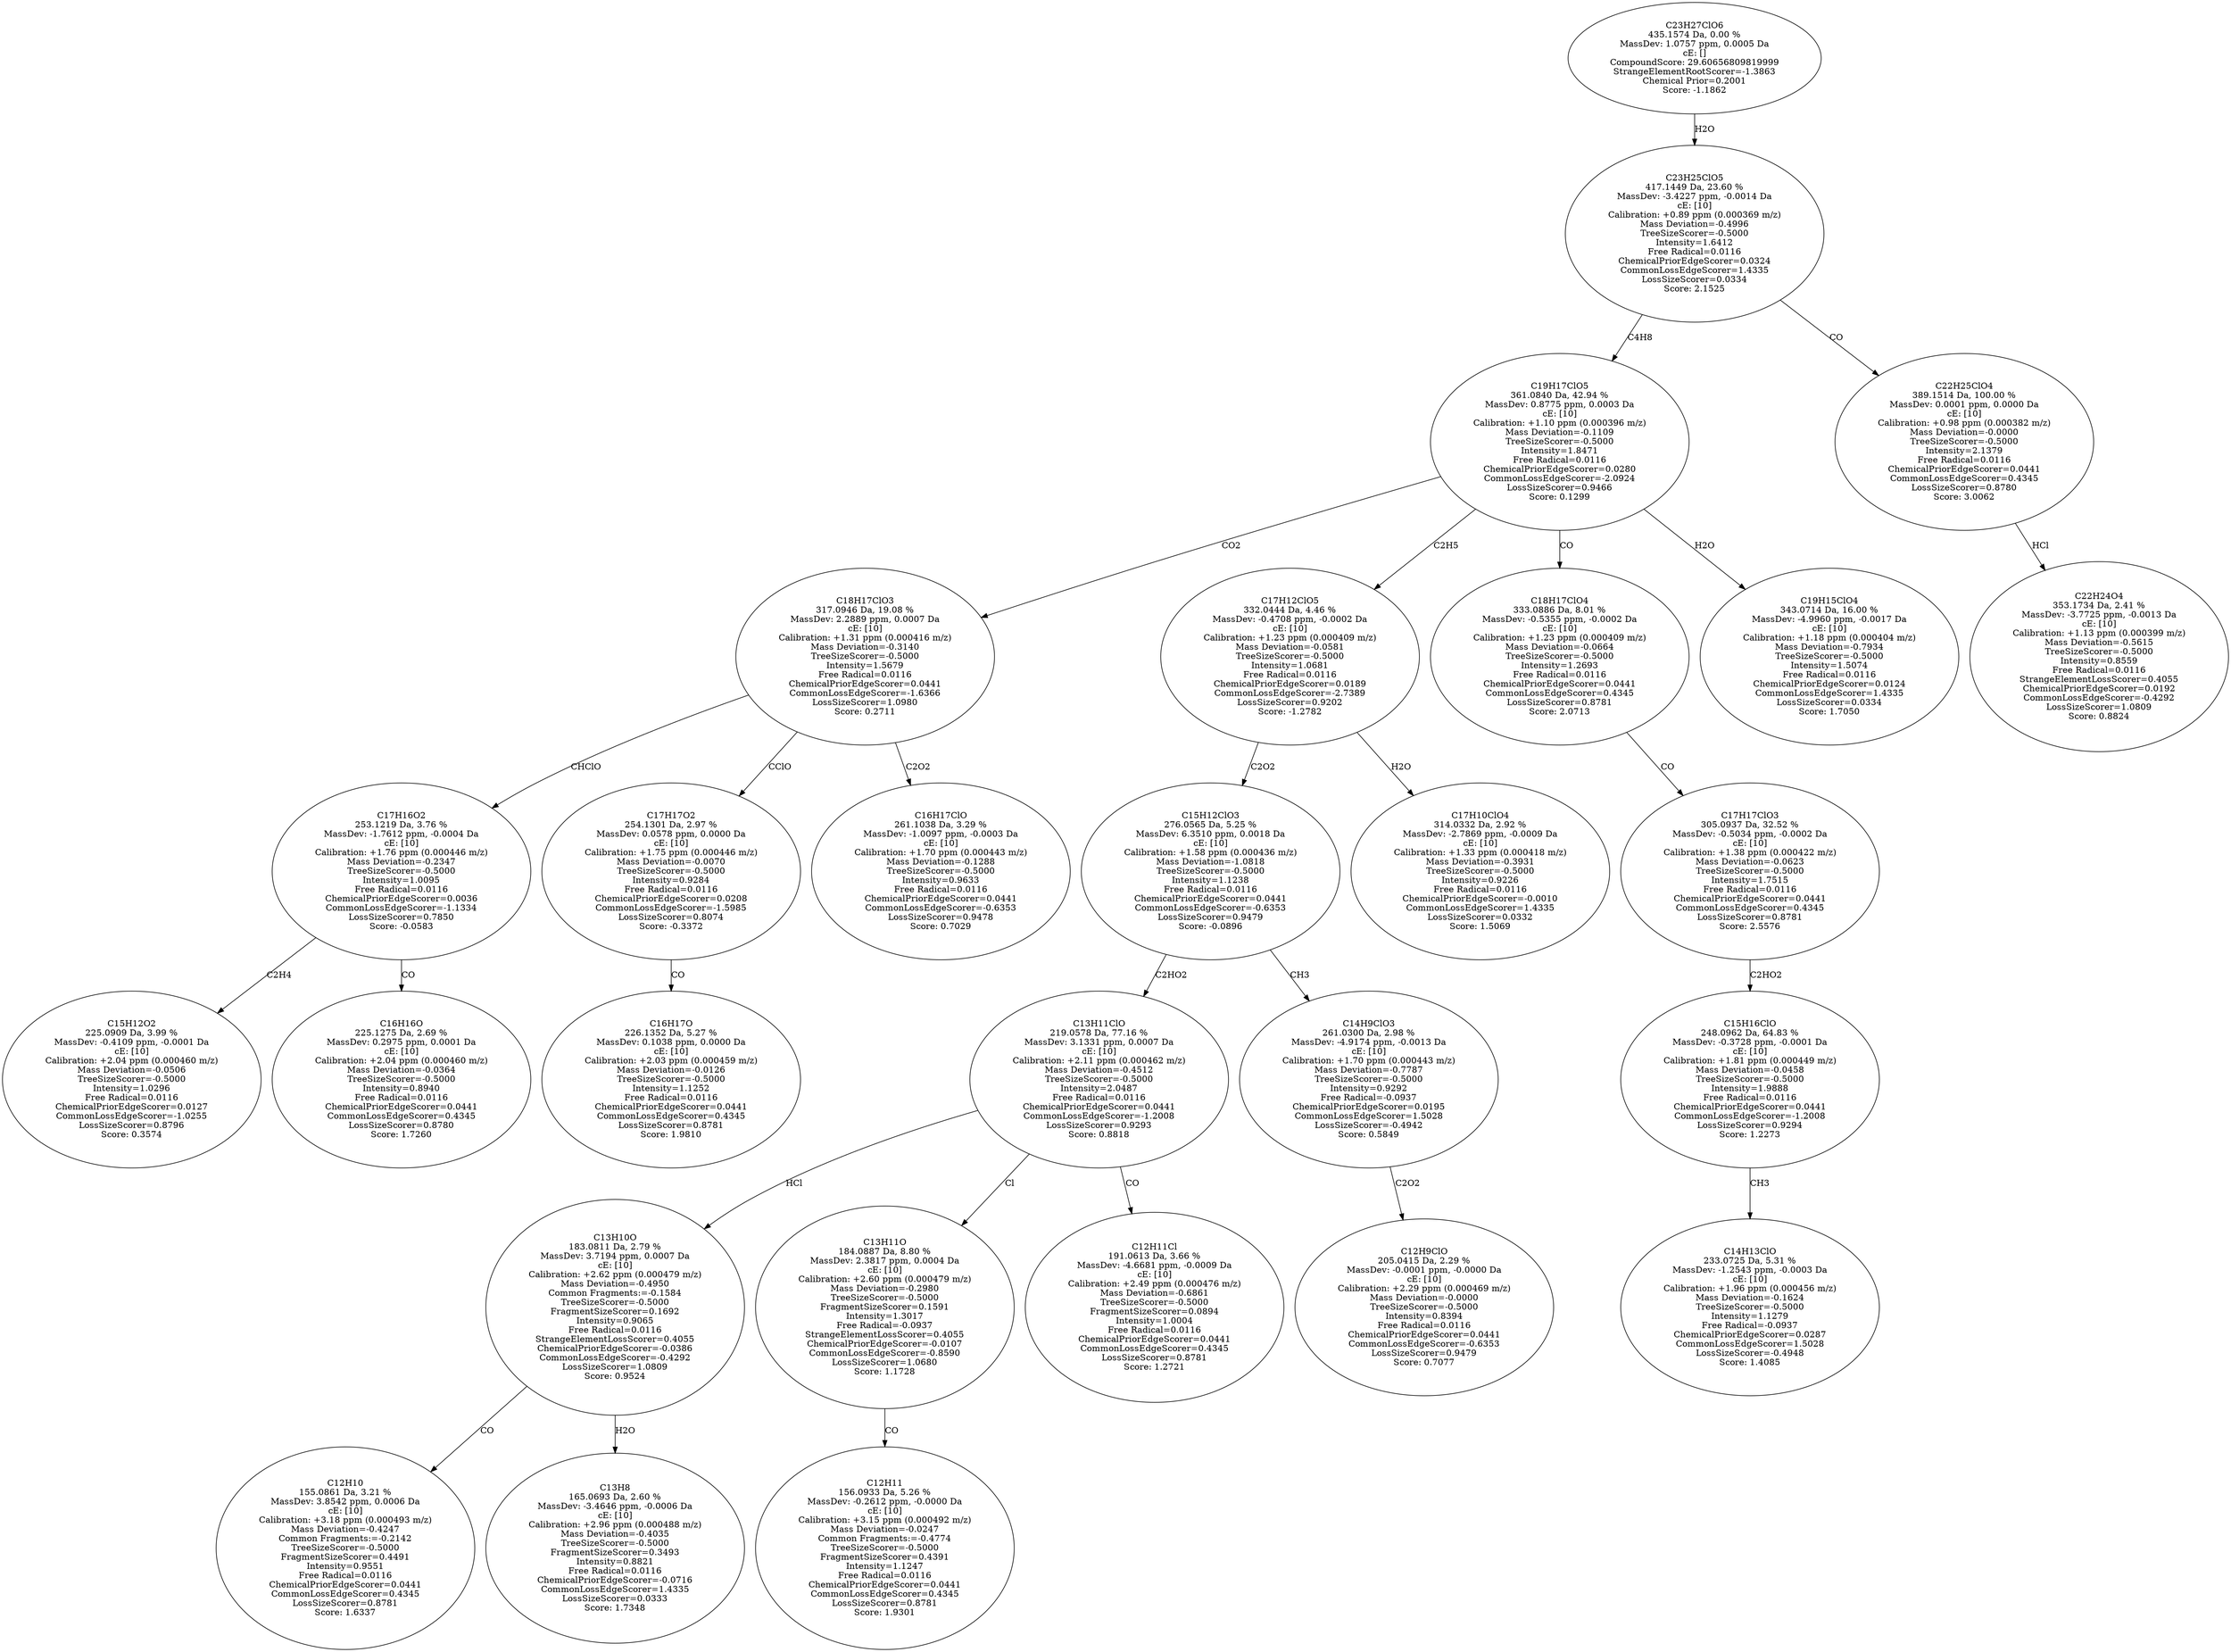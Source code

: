 strict digraph {
v1 [label="C15H12O2\n225.0909 Da, 3.99 %\nMassDev: -0.4109 ppm, -0.0001 Da\ncE: [10]\nCalibration: +2.04 ppm (0.000460 m/z)\nMass Deviation=-0.0506\nTreeSizeScorer=-0.5000\nIntensity=1.0296\nFree Radical=0.0116\nChemicalPriorEdgeScorer=0.0127\nCommonLossEdgeScorer=-1.0255\nLossSizeScorer=0.8796\nScore: 0.3574"];
v2 [label="C16H16O\n225.1275 Da, 2.69 %\nMassDev: 0.2975 ppm, 0.0001 Da\ncE: [10]\nCalibration: +2.04 ppm (0.000460 m/z)\nMass Deviation=-0.0364\nTreeSizeScorer=-0.5000\nIntensity=0.8940\nFree Radical=0.0116\nChemicalPriorEdgeScorer=0.0441\nCommonLossEdgeScorer=0.4345\nLossSizeScorer=0.8780\nScore: 1.7260"];
v3 [label="C17H16O2\n253.1219 Da, 3.76 %\nMassDev: -1.7612 ppm, -0.0004 Da\ncE: [10]\nCalibration: +1.76 ppm (0.000446 m/z)\nMass Deviation=-0.2347\nTreeSizeScorer=-0.5000\nIntensity=1.0095\nFree Radical=0.0116\nChemicalPriorEdgeScorer=0.0036\nCommonLossEdgeScorer=-1.1334\nLossSizeScorer=0.7850\nScore: -0.0583"];
v4 [label="C16H17O\n226.1352 Da, 5.27 %\nMassDev: 0.1038 ppm, 0.0000 Da\ncE: [10]\nCalibration: +2.03 ppm (0.000459 m/z)\nMass Deviation=-0.0126\nTreeSizeScorer=-0.5000\nIntensity=1.1252\nFree Radical=0.0116\nChemicalPriorEdgeScorer=0.0441\nCommonLossEdgeScorer=0.4345\nLossSizeScorer=0.8781\nScore: 1.9810"];
v5 [label="C17H17O2\n254.1301 Da, 2.97 %\nMassDev: 0.0578 ppm, 0.0000 Da\ncE: [10]\nCalibration: +1.75 ppm (0.000446 m/z)\nMass Deviation=-0.0070\nTreeSizeScorer=-0.5000\nIntensity=0.9284\nFree Radical=0.0116\nChemicalPriorEdgeScorer=0.0208\nCommonLossEdgeScorer=-1.5985\nLossSizeScorer=0.8074\nScore: -0.3372"];
v6 [label="C16H17ClO\n261.1038 Da, 3.29 %\nMassDev: -1.0097 ppm, -0.0003 Da\ncE: [10]\nCalibration: +1.70 ppm (0.000443 m/z)\nMass Deviation=-0.1288\nTreeSizeScorer=-0.5000\nIntensity=0.9633\nFree Radical=0.0116\nChemicalPriorEdgeScorer=0.0441\nCommonLossEdgeScorer=-0.6353\nLossSizeScorer=0.9478\nScore: 0.7029"];
v7 [label="C18H17ClO3\n317.0946 Da, 19.08 %\nMassDev: 2.2889 ppm, 0.0007 Da\ncE: [10]\nCalibration: +1.31 ppm (0.000416 m/z)\nMass Deviation=-0.3140\nTreeSizeScorer=-0.5000\nIntensity=1.5679\nFree Radical=0.0116\nChemicalPriorEdgeScorer=0.0441\nCommonLossEdgeScorer=-1.6366\nLossSizeScorer=1.0980\nScore: 0.2711"];
v8 [label="C12H10\n155.0861 Da, 3.21 %\nMassDev: 3.8542 ppm, 0.0006 Da\ncE: [10]\nCalibration: +3.18 ppm (0.000493 m/z)\nMass Deviation=-0.4247\nCommon Fragments:=-0.2142\nTreeSizeScorer=-0.5000\nFragmentSizeScorer=0.4491\nIntensity=0.9551\nFree Radical=0.0116\nChemicalPriorEdgeScorer=0.0441\nCommonLossEdgeScorer=0.4345\nLossSizeScorer=0.8781\nScore: 1.6337"];
v9 [label="C13H8\n165.0693 Da, 2.60 %\nMassDev: -3.4646 ppm, -0.0006 Da\ncE: [10]\nCalibration: +2.96 ppm (0.000488 m/z)\nMass Deviation=-0.4035\nTreeSizeScorer=-0.5000\nFragmentSizeScorer=0.3493\nIntensity=0.8821\nFree Radical=0.0116\nChemicalPriorEdgeScorer=-0.0716\nCommonLossEdgeScorer=1.4335\nLossSizeScorer=0.0333\nScore: 1.7348"];
v10 [label="C13H10O\n183.0811 Da, 2.79 %\nMassDev: 3.7194 ppm, 0.0007 Da\ncE: [10]\nCalibration: +2.62 ppm (0.000479 m/z)\nMass Deviation=-0.4950\nCommon Fragments:=-0.1584\nTreeSizeScorer=-0.5000\nFragmentSizeScorer=0.1692\nIntensity=0.9065\nFree Radical=0.0116\nStrangeElementLossScorer=0.4055\nChemicalPriorEdgeScorer=-0.0386\nCommonLossEdgeScorer=-0.4292\nLossSizeScorer=1.0809\nScore: 0.9524"];
v11 [label="C12H11\n156.0933 Da, 5.26 %\nMassDev: -0.2612 ppm, -0.0000 Da\ncE: [10]\nCalibration: +3.15 ppm (0.000492 m/z)\nMass Deviation=-0.0247\nCommon Fragments:=-0.4774\nTreeSizeScorer=-0.5000\nFragmentSizeScorer=0.4391\nIntensity=1.1247\nFree Radical=0.0116\nChemicalPriorEdgeScorer=0.0441\nCommonLossEdgeScorer=0.4345\nLossSizeScorer=0.8781\nScore: 1.9301"];
v12 [label="C13H11O\n184.0887 Da, 8.80 %\nMassDev: 2.3817 ppm, 0.0004 Da\ncE: [10]\nCalibration: +2.60 ppm (0.000479 m/z)\nMass Deviation=-0.2980\nTreeSizeScorer=-0.5000\nFragmentSizeScorer=0.1591\nIntensity=1.3017\nFree Radical=-0.0937\nStrangeElementLossScorer=0.4055\nChemicalPriorEdgeScorer=-0.0107\nCommonLossEdgeScorer=-0.8590\nLossSizeScorer=1.0680\nScore: 1.1728"];
v13 [label="C12H11Cl\n191.0613 Da, 3.66 %\nMassDev: -4.6681 ppm, -0.0009 Da\ncE: [10]\nCalibration: +2.49 ppm (0.000476 m/z)\nMass Deviation=-0.6861\nTreeSizeScorer=-0.5000\nFragmentSizeScorer=0.0894\nIntensity=1.0004\nFree Radical=0.0116\nChemicalPriorEdgeScorer=0.0441\nCommonLossEdgeScorer=0.4345\nLossSizeScorer=0.8781\nScore: 1.2721"];
v14 [label="C13H11ClO\n219.0578 Da, 77.16 %\nMassDev: 3.1331 ppm, 0.0007 Da\ncE: [10]\nCalibration: +2.11 ppm (0.000462 m/z)\nMass Deviation=-0.4512\nTreeSizeScorer=-0.5000\nIntensity=2.0487\nFree Radical=0.0116\nChemicalPriorEdgeScorer=0.0441\nCommonLossEdgeScorer=-1.2008\nLossSizeScorer=0.9293\nScore: 0.8818"];
v15 [label="C12H9ClO\n205.0415 Da, 2.29 %\nMassDev: -0.0001 ppm, -0.0000 Da\ncE: [10]\nCalibration: +2.29 ppm (0.000469 m/z)\nMass Deviation=-0.0000\nTreeSizeScorer=-0.5000\nIntensity=0.8394\nFree Radical=0.0116\nChemicalPriorEdgeScorer=0.0441\nCommonLossEdgeScorer=-0.6353\nLossSizeScorer=0.9479\nScore: 0.7077"];
v16 [label="C14H9ClO3\n261.0300 Da, 2.98 %\nMassDev: -4.9174 ppm, -0.0013 Da\ncE: [10]\nCalibration: +1.70 ppm (0.000443 m/z)\nMass Deviation=-0.7787\nTreeSizeScorer=-0.5000\nIntensity=0.9292\nFree Radical=-0.0937\nChemicalPriorEdgeScorer=0.0195\nCommonLossEdgeScorer=1.5028\nLossSizeScorer=-0.4942\nScore: 0.5849"];
v17 [label="C15H12ClO3\n276.0565 Da, 5.25 %\nMassDev: 6.3510 ppm, 0.0018 Da\ncE: [10]\nCalibration: +1.58 ppm (0.000436 m/z)\nMass Deviation=-1.0818\nTreeSizeScorer=-0.5000\nIntensity=1.1238\nFree Radical=0.0116\nChemicalPriorEdgeScorer=0.0441\nCommonLossEdgeScorer=-0.6353\nLossSizeScorer=0.9479\nScore: -0.0896"];
v18 [label="C17H10ClO4\n314.0332 Da, 2.92 %\nMassDev: -2.7869 ppm, -0.0009 Da\ncE: [10]\nCalibration: +1.33 ppm (0.000418 m/z)\nMass Deviation=-0.3931\nTreeSizeScorer=-0.5000\nIntensity=0.9226\nFree Radical=0.0116\nChemicalPriorEdgeScorer=-0.0010\nCommonLossEdgeScorer=1.4335\nLossSizeScorer=0.0332\nScore: 1.5069"];
v19 [label="C17H12ClO5\n332.0444 Da, 4.46 %\nMassDev: -0.4708 ppm, -0.0002 Da\ncE: [10]\nCalibration: +1.23 ppm (0.000409 m/z)\nMass Deviation=-0.0581\nTreeSizeScorer=-0.5000\nIntensity=1.0681\nFree Radical=0.0116\nChemicalPriorEdgeScorer=0.0189\nCommonLossEdgeScorer=-2.7389\nLossSizeScorer=0.9202\nScore: -1.2782"];
v20 [label="C14H13ClO\n233.0725 Da, 5.31 %\nMassDev: -1.2543 ppm, -0.0003 Da\ncE: [10]\nCalibration: +1.96 ppm (0.000456 m/z)\nMass Deviation=-0.1624\nTreeSizeScorer=-0.5000\nIntensity=1.1279\nFree Radical=-0.0937\nChemicalPriorEdgeScorer=0.0287\nCommonLossEdgeScorer=1.5028\nLossSizeScorer=-0.4948\nScore: 1.4085"];
v21 [label="C15H16ClO\n248.0962 Da, 64.83 %\nMassDev: -0.3728 ppm, -0.0001 Da\ncE: [10]\nCalibration: +1.81 ppm (0.000449 m/z)\nMass Deviation=-0.0458\nTreeSizeScorer=-0.5000\nIntensity=1.9888\nFree Radical=0.0116\nChemicalPriorEdgeScorer=0.0441\nCommonLossEdgeScorer=-1.2008\nLossSizeScorer=0.9294\nScore: 1.2273"];
v22 [label="C17H17ClO3\n305.0937 Da, 32.52 %\nMassDev: -0.5034 ppm, -0.0002 Da\ncE: [10]\nCalibration: +1.38 ppm (0.000422 m/z)\nMass Deviation=-0.0623\nTreeSizeScorer=-0.5000\nIntensity=1.7515\nFree Radical=0.0116\nChemicalPriorEdgeScorer=0.0441\nCommonLossEdgeScorer=0.4345\nLossSizeScorer=0.8781\nScore: 2.5576"];
v23 [label="C18H17ClO4\n333.0886 Da, 8.01 %\nMassDev: -0.5355 ppm, -0.0002 Da\ncE: [10]\nCalibration: +1.23 ppm (0.000409 m/z)\nMass Deviation=-0.0664\nTreeSizeScorer=-0.5000\nIntensity=1.2693\nFree Radical=0.0116\nChemicalPriorEdgeScorer=0.0441\nCommonLossEdgeScorer=0.4345\nLossSizeScorer=0.8781\nScore: 2.0713"];
v24 [label="C19H15ClO4\n343.0714 Da, 16.00 %\nMassDev: -4.9960 ppm, -0.0017 Da\ncE: [10]\nCalibration: +1.18 ppm (0.000404 m/z)\nMass Deviation=-0.7934\nTreeSizeScorer=-0.5000\nIntensity=1.5074\nFree Radical=0.0116\nChemicalPriorEdgeScorer=0.0124\nCommonLossEdgeScorer=1.4335\nLossSizeScorer=0.0334\nScore: 1.7050"];
v25 [label="C19H17ClO5\n361.0840 Da, 42.94 %\nMassDev: 0.8775 ppm, 0.0003 Da\ncE: [10]\nCalibration: +1.10 ppm (0.000396 m/z)\nMass Deviation=-0.1109\nTreeSizeScorer=-0.5000\nIntensity=1.8471\nFree Radical=0.0116\nChemicalPriorEdgeScorer=0.0280\nCommonLossEdgeScorer=-2.0924\nLossSizeScorer=0.9466\nScore: 0.1299"];
v26 [label="C22H24O4\n353.1734 Da, 2.41 %\nMassDev: -3.7725 ppm, -0.0013 Da\ncE: [10]\nCalibration: +1.13 ppm (0.000399 m/z)\nMass Deviation=-0.5615\nTreeSizeScorer=-0.5000\nIntensity=0.8559\nFree Radical=0.0116\nStrangeElementLossScorer=0.4055\nChemicalPriorEdgeScorer=0.0192\nCommonLossEdgeScorer=-0.4292\nLossSizeScorer=1.0809\nScore: 0.8824"];
v27 [label="C22H25ClO4\n389.1514 Da, 100.00 %\nMassDev: 0.0001 ppm, 0.0000 Da\ncE: [10]\nCalibration: +0.98 ppm (0.000382 m/z)\nMass Deviation=-0.0000\nTreeSizeScorer=-0.5000\nIntensity=2.1379\nFree Radical=0.0116\nChemicalPriorEdgeScorer=0.0441\nCommonLossEdgeScorer=0.4345\nLossSizeScorer=0.8780\nScore: 3.0062"];
v28 [label="C23H25ClO5\n417.1449 Da, 23.60 %\nMassDev: -3.4227 ppm, -0.0014 Da\ncE: [10]\nCalibration: +0.89 ppm (0.000369 m/z)\nMass Deviation=-0.4996\nTreeSizeScorer=-0.5000\nIntensity=1.6412\nFree Radical=0.0116\nChemicalPriorEdgeScorer=0.0324\nCommonLossEdgeScorer=1.4335\nLossSizeScorer=0.0334\nScore: 2.1525"];
v29 [label="C23H27ClO6\n435.1574 Da, 0.00 %\nMassDev: 1.0757 ppm, 0.0005 Da\ncE: []\nCompoundScore: 29.60656809819999\nStrangeElementRootScorer=-1.3863\nChemical Prior=0.2001\nScore: -1.1862"];
v3 -> v1 [label="C2H4"];
v3 -> v2 [label="CO"];
v7 -> v3 [label="CHClO"];
v5 -> v4 [label="CO"];
v7 -> v5 [label="CClO"];
v7 -> v6 [label="C2O2"];
v25 -> v7 [label="CO2"];
v10 -> v8 [label="CO"];
v10 -> v9 [label="H2O"];
v14 -> v10 [label="HCl"];
v12 -> v11 [label="CO"];
v14 -> v12 [label="Cl"];
v14 -> v13 [label="CO"];
v17 -> v14 [label="C2HO2"];
v16 -> v15 [label="C2O2"];
v17 -> v16 [label="CH3"];
v19 -> v17 [label="C2O2"];
v19 -> v18 [label="H2O"];
v25 -> v19 [label="C2H5"];
v21 -> v20 [label="CH3"];
v22 -> v21 [label="C2HO2"];
v23 -> v22 [label="CO"];
v25 -> v23 [label="CO"];
v25 -> v24 [label="H2O"];
v28 -> v25 [label="C4H8"];
v27 -> v26 [label="HCl"];
v28 -> v27 [label="CO"];
v29 -> v28 [label="H2O"];
}